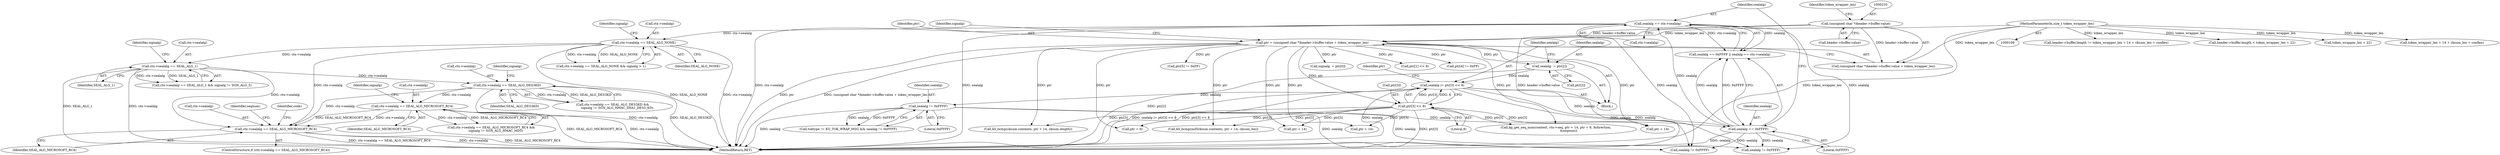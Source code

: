digraph "0_krb5_e6ae703ae597d798e310368d52b8f38ee11c6a73_0@pointer" {
"1000440" [label="(Call,ctx->sealalg == SEAL_ALG_MICROSOFT_RC4)"];
"1000333" [label="(Call,ctx->sealalg == SEAL_ALG_1)"];
"1000323" [label="(Call,ctx->sealalg == SEAL_ALG_NONE)"];
"1000308" [label="(Call,sealalg == ctx->sealalg)"];
"1000305" [label="(Call,sealalg == 0xFFFF)"];
"1000288" [label="(Call,sealalg != 0xFFFF)"];
"1000257" [label="(Call,sealalg |= ptr[3] << 8)"];
"1000252" [label="(Call,sealalg  = ptr[2])"];
"1000229" [label="(Call,ptr = (unsigned char *)header->buffer.value + token_wrapper_len)"];
"1000232" [label="(Call,(unsigned char *)header->buffer.value)"];
"1000115" [label="(MethodParameterIn,size_t token_wrapper_len)"];
"1000259" [label="(Call,ptr[3] << 8)"];
"1000343" [label="(Call,ctx->sealalg == SEAL_ALG_DES3KD)"];
"1000352" [label="(Call,ctx->sealalg == SEAL_ALG_MICROSOFT_RC4)"];
"1000730" [label="(Call,k5_bcmp(md5cksum.contents, ptr + 14, cksum_len))"];
"1000439" [label="(ControlStructure,if (ctx->sealalg == SEAL_ALG_MICROSOFT_RC4))"];
"1000556" [label="(Call,header->buffer.length != token_wrapper_len + 14 + cksum_len + conflen)"];
"1000257" [label="(Call,sealalg |= ptr[3] << 8)"];
"1000239" [label="(Identifier,token_wrapper_len)"];
"1000284" [label="(Call,toktype != KG_TOK_WRAP_MSG && sealalg != 0xFFFF)"];
"1000229" [label="(Call,ptr = (unsigned char *)header->buffer.value + token_wrapper_len)"];
"1000356" [label="(Identifier,SEAL_ALG_MICROSOFT_RC4)"];
"1000343" [label="(Call,ctx->sealalg == SEAL_ALG_DES3KD)"];
"1000254" [label="(Call,ptr[2])"];
"1000258" [label="(Identifier,sealalg)"];
"1000253" [label="(Identifier,sealalg)"];
"1000444" [label="(Identifier,SEAL_ALG_MICROSOFT_RC4)"];
"1000234" [label="(Call,header->buffer.value)"];
"1000342" [label="(Call,ctx->sealalg == SEAL_ALG_DES3KD &&\n         signalg != SGN_ALG_HMAC_SHA1_DES3_KD)"];
"1000213" [label="(Call,header->buffer.length < token_wrapper_len + 22)"];
"1000219" [label="(Call,token_wrapper_len + 22)"];
"1000562" [label="(Call,token_wrapper_len + 14 + cksum_len + conflen)"];
"1000289" [label="(Identifier,sealalg)"];
"1000323" [label="(Call,ctx->sealalg == SEAL_ALG_NONE)"];
"1000306" [label="(Identifier,sealalg)"];
"1000337" [label="(Identifier,SEAL_ALG_1)"];
"1000339" [label="(Identifier,signalg)"];
"1000304" [label="(Call,sealalg == 0xFFFF || sealalg == ctx->sealalg)"];
"1000271" [label="(Call,ptr[5] != 0xFF)"];
"1000734" [label="(Call,ptr + 14)"];
"1000351" [label="(Call,ctx->sealalg == SEAL_ALG_MICROSOFT_RC4 &&\n         signalg != SGN_ALG_HMAC_MD5)"];
"1000854" [label="(MethodReturn,RET)"];
"1000334" [label="(Call,ctx->sealalg)"];
"1000310" [label="(Call,ctx->sealalg)"];
"1000435" [label="(Call,sealalg != 0xFFFF)"];
"1000715" [label="(Call,k5_bcmp(cksum.contents, ptr + 14, cksum.length))"];
"1000347" [label="(Identifier,SEAL_ALG_DES3KD)"];
"1000719" [label="(Call,ptr + 14)"];
"1000441" [label="(Call,ctx->sealalg)"];
"1000241" [label="(Identifier,signalg)"];
"1000353" [label="(Call,ctx->sealalg)"];
"1000240" [label="(Call,signalg  = ptr[0])"];
"1000440" [label="(Call,ctx->sealalg == SEAL_ALG_MICROSOFT_RC4)"];
"1000333" [label="(Call,ctx->sealalg == SEAL_ALG_1)"];
"1000792" [label="(Call,sealalg != 0xFFFF)"];
"1000260" [label="(Call,ptr[3])"];
"1000119" [label="(Block,)"];
"1000308" [label="(Call,sealalg == ctx->sealalg)"];
"1000344" [label="(Call,ctx->sealalg)"];
"1000263" [label="(Literal,8)"];
"1000309" [label="(Identifier,sealalg)"];
"1000259" [label="(Call,ptr[3] << 8)"];
"1000231" [label="(Call,(unsigned char *)header->buffer.value + token_wrapper_len)"];
"1000324" [label="(Call,ctx->sealalg)"];
"1000288" [label="(Call,sealalg != 0xFFFF)"];
"1000252" [label="(Call,sealalg  = ptr[2])"];
"1000247" [label="(Call,ptr[1] << 8)"];
"1000408" [label="(Call,ptr + 14)"];
"1000411" [label="(Call,ptr + 6)"];
"1000403" [label="(Call,kg_get_seq_num(context, ctx->seq, ptr + 14, ptr + 6, &direction,\n                          &seqnum))"];
"1000307" [label="(Literal,0xFFFF)"];
"1000450" [label="(Identifier,seqnum)"];
"1000332" [label="(Call,ctx->sealalg == SEAL_ALG_1 && signalg != SGN_ALG_3)"];
"1000115" [label="(MethodParameterIn,size_t token_wrapper_len)"];
"1000266" [label="(Call,ptr[4] != 0xFF)"];
"1000352" [label="(Call,ctx->sealalg == SEAL_ALG_MICROSOFT_RC4)"];
"1000329" [label="(Identifier,signalg)"];
"1000349" [label="(Identifier,signalg)"];
"1000230" [label="(Identifier,ptr)"];
"1000268" [label="(Identifier,ptr)"];
"1000290" [label="(Literal,0xFFFF)"];
"1000515" [label="(Identifier,code)"];
"1000322" [label="(Call,ctx->sealalg == SEAL_ALG_NONE && signalg > 1)"];
"1000305" [label="(Call,sealalg == 0xFFFF)"];
"1000327" [label="(Identifier,SEAL_ALG_NONE)"];
"1000358" [label="(Identifier,signalg)"];
"1000232" [label="(Call,(unsigned char *)header->buffer.value)"];
"1000440" -> "1000439"  [label="AST: "];
"1000440" -> "1000444"  [label="CFG: "];
"1000441" -> "1000440"  [label="AST: "];
"1000444" -> "1000440"  [label="AST: "];
"1000450" -> "1000440"  [label="CFG: "];
"1000515" -> "1000440"  [label="CFG: "];
"1000440" -> "1000854"  [label="DDG: ctx->sealalg == SEAL_ALG_MICROSOFT_RC4"];
"1000440" -> "1000854"  [label="DDG: ctx->sealalg"];
"1000440" -> "1000854"  [label="DDG: SEAL_ALG_MICROSOFT_RC4"];
"1000333" -> "1000440"  [label="DDG: ctx->sealalg"];
"1000343" -> "1000440"  [label="DDG: ctx->sealalg"];
"1000352" -> "1000440"  [label="DDG: ctx->sealalg"];
"1000352" -> "1000440"  [label="DDG: SEAL_ALG_MICROSOFT_RC4"];
"1000323" -> "1000440"  [label="DDG: ctx->sealalg"];
"1000333" -> "1000332"  [label="AST: "];
"1000333" -> "1000337"  [label="CFG: "];
"1000334" -> "1000333"  [label="AST: "];
"1000337" -> "1000333"  [label="AST: "];
"1000339" -> "1000333"  [label="CFG: "];
"1000332" -> "1000333"  [label="CFG: "];
"1000333" -> "1000854"  [label="DDG: ctx->sealalg"];
"1000333" -> "1000854"  [label="DDG: SEAL_ALG_1"];
"1000333" -> "1000332"  [label="DDG: ctx->sealalg"];
"1000333" -> "1000332"  [label="DDG: SEAL_ALG_1"];
"1000323" -> "1000333"  [label="DDG: ctx->sealalg"];
"1000333" -> "1000343"  [label="DDG: ctx->sealalg"];
"1000323" -> "1000322"  [label="AST: "];
"1000323" -> "1000327"  [label="CFG: "];
"1000324" -> "1000323"  [label="AST: "];
"1000327" -> "1000323"  [label="AST: "];
"1000329" -> "1000323"  [label="CFG: "];
"1000322" -> "1000323"  [label="CFG: "];
"1000323" -> "1000854"  [label="DDG: ctx->sealalg"];
"1000323" -> "1000854"  [label="DDG: SEAL_ALG_NONE"];
"1000323" -> "1000322"  [label="DDG: ctx->sealalg"];
"1000323" -> "1000322"  [label="DDG: SEAL_ALG_NONE"];
"1000308" -> "1000323"  [label="DDG: ctx->sealalg"];
"1000308" -> "1000304"  [label="AST: "];
"1000308" -> "1000310"  [label="CFG: "];
"1000309" -> "1000308"  [label="AST: "];
"1000310" -> "1000308"  [label="AST: "];
"1000304" -> "1000308"  [label="CFG: "];
"1000308" -> "1000854"  [label="DDG: ctx->sealalg"];
"1000308" -> "1000854"  [label="DDG: sealalg"];
"1000308" -> "1000304"  [label="DDG: sealalg"];
"1000308" -> "1000304"  [label="DDG: ctx->sealalg"];
"1000305" -> "1000308"  [label="DDG: sealalg"];
"1000308" -> "1000435"  [label="DDG: sealalg"];
"1000308" -> "1000792"  [label="DDG: sealalg"];
"1000305" -> "1000304"  [label="AST: "];
"1000305" -> "1000307"  [label="CFG: "];
"1000306" -> "1000305"  [label="AST: "];
"1000307" -> "1000305"  [label="AST: "];
"1000309" -> "1000305"  [label="CFG: "];
"1000304" -> "1000305"  [label="CFG: "];
"1000305" -> "1000854"  [label="DDG: sealalg"];
"1000305" -> "1000304"  [label="DDG: sealalg"];
"1000305" -> "1000304"  [label="DDG: 0xFFFF"];
"1000288" -> "1000305"  [label="DDG: sealalg"];
"1000257" -> "1000305"  [label="DDG: sealalg"];
"1000305" -> "1000435"  [label="DDG: sealalg"];
"1000305" -> "1000792"  [label="DDG: sealalg"];
"1000288" -> "1000284"  [label="AST: "];
"1000288" -> "1000290"  [label="CFG: "];
"1000289" -> "1000288"  [label="AST: "];
"1000290" -> "1000288"  [label="AST: "];
"1000284" -> "1000288"  [label="CFG: "];
"1000288" -> "1000854"  [label="DDG: sealalg"];
"1000288" -> "1000284"  [label="DDG: sealalg"];
"1000288" -> "1000284"  [label="DDG: 0xFFFF"];
"1000257" -> "1000288"  [label="DDG: sealalg"];
"1000288" -> "1000435"  [label="DDG: sealalg"];
"1000288" -> "1000792"  [label="DDG: sealalg"];
"1000257" -> "1000119"  [label="AST: "];
"1000257" -> "1000259"  [label="CFG: "];
"1000258" -> "1000257"  [label="AST: "];
"1000259" -> "1000257"  [label="AST: "];
"1000268" -> "1000257"  [label="CFG: "];
"1000257" -> "1000854"  [label="DDG: ptr[3] << 8"];
"1000257" -> "1000854"  [label="DDG: sealalg"];
"1000257" -> "1000854"  [label="DDG: sealalg |= ptr[3] << 8"];
"1000252" -> "1000257"  [label="DDG: sealalg"];
"1000259" -> "1000257"  [label="DDG: ptr[3]"];
"1000259" -> "1000257"  [label="DDG: 8"];
"1000257" -> "1000435"  [label="DDG: sealalg"];
"1000257" -> "1000792"  [label="DDG: sealalg"];
"1000252" -> "1000119"  [label="AST: "];
"1000252" -> "1000254"  [label="CFG: "];
"1000253" -> "1000252"  [label="AST: "];
"1000254" -> "1000252"  [label="AST: "];
"1000258" -> "1000252"  [label="CFG: "];
"1000252" -> "1000854"  [label="DDG: ptr[2]"];
"1000229" -> "1000252"  [label="DDG: ptr"];
"1000229" -> "1000119"  [label="AST: "];
"1000229" -> "1000231"  [label="CFG: "];
"1000230" -> "1000229"  [label="AST: "];
"1000231" -> "1000229"  [label="AST: "];
"1000241" -> "1000229"  [label="CFG: "];
"1000229" -> "1000854"  [label="DDG: (unsigned char *)header->buffer.value + token_wrapper_len"];
"1000229" -> "1000854"  [label="DDG: ptr"];
"1000232" -> "1000229"  [label="DDG: header->buffer.value"];
"1000115" -> "1000229"  [label="DDG: token_wrapper_len"];
"1000229" -> "1000240"  [label="DDG: ptr"];
"1000229" -> "1000247"  [label="DDG: ptr"];
"1000229" -> "1000259"  [label="DDG: ptr"];
"1000229" -> "1000266"  [label="DDG: ptr"];
"1000229" -> "1000271"  [label="DDG: ptr"];
"1000229" -> "1000403"  [label="DDG: ptr"];
"1000229" -> "1000408"  [label="DDG: ptr"];
"1000229" -> "1000411"  [label="DDG: ptr"];
"1000229" -> "1000715"  [label="DDG: ptr"];
"1000229" -> "1000719"  [label="DDG: ptr"];
"1000229" -> "1000730"  [label="DDG: ptr"];
"1000229" -> "1000734"  [label="DDG: ptr"];
"1000232" -> "1000231"  [label="AST: "];
"1000232" -> "1000234"  [label="CFG: "];
"1000233" -> "1000232"  [label="AST: "];
"1000234" -> "1000232"  [label="AST: "];
"1000239" -> "1000232"  [label="CFG: "];
"1000232" -> "1000854"  [label="DDG: header->buffer.value"];
"1000232" -> "1000231"  [label="DDG: header->buffer.value"];
"1000115" -> "1000109"  [label="AST: "];
"1000115" -> "1000854"  [label="DDG: token_wrapper_len"];
"1000115" -> "1000213"  [label="DDG: token_wrapper_len"];
"1000115" -> "1000219"  [label="DDG: token_wrapper_len"];
"1000115" -> "1000231"  [label="DDG: token_wrapper_len"];
"1000115" -> "1000556"  [label="DDG: token_wrapper_len"];
"1000115" -> "1000562"  [label="DDG: token_wrapper_len"];
"1000259" -> "1000263"  [label="CFG: "];
"1000260" -> "1000259"  [label="AST: "];
"1000263" -> "1000259"  [label="AST: "];
"1000259" -> "1000854"  [label="DDG: ptr[3]"];
"1000259" -> "1000403"  [label="DDG: ptr[3]"];
"1000259" -> "1000408"  [label="DDG: ptr[3]"];
"1000259" -> "1000411"  [label="DDG: ptr[3]"];
"1000259" -> "1000715"  [label="DDG: ptr[3]"];
"1000259" -> "1000719"  [label="DDG: ptr[3]"];
"1000259" -> "1000730"  [label="DDG: ptr[3]"];
"1000259" -> "1000734"  [label="DDG: ptr[3]"];
"1000343" -> "1000342"  [label="AST: "];
"1000343" -> "1000347"  [label="CFG: "];
"1000344" -> "1000343"  [label="AST: "];
"1000347" -> "1000343"  [label="AST: "];
"1000349" -> "1000343"  [label="CFG: "];
"1000342" -> "1000343"  [label="CFG: "];
"1000343" -> "1000854"  [label="DDG: ctx->sealalg"];
"1000343" -> "1000854"  [label="DDG: SEAL_ALG_DES3KD"];
"1000343" -> "1000342"  [label="DDG: ctx->sealalg"];
"1000343" -> "1000342"  [label="DDG: SEAL_ALG_DES3KD"];
"1000343" -> "1000352"  [label="DDG: ctx->sealalg"];
"1000352" -> "1000351"  [label="AST: "];
"1000352" -> "1000356"  [label="CFG: "];
"1000353" -> "1000352"  [label="AST: "];
"1000356" -> "1000352"  [label="AST: "];
"1000358" -> "1000352"  [label="CFG: "];
"1000351" -> "1000352"  [label="CFG: "];
"1000352" -> "1000854"  [label="DDG: SEAL_ALG_MICROSOFT_RC4"];
"1000352" -> "1000854"  [label="DDG: ctx->sealalg"];
"1000352" -> "1000351"  [label="DDG: ctx->sealalg"];
"1000352" -> "1000351"  [label="DDG: SEAL_ALG_MICROSOFT_RC4"];
}

